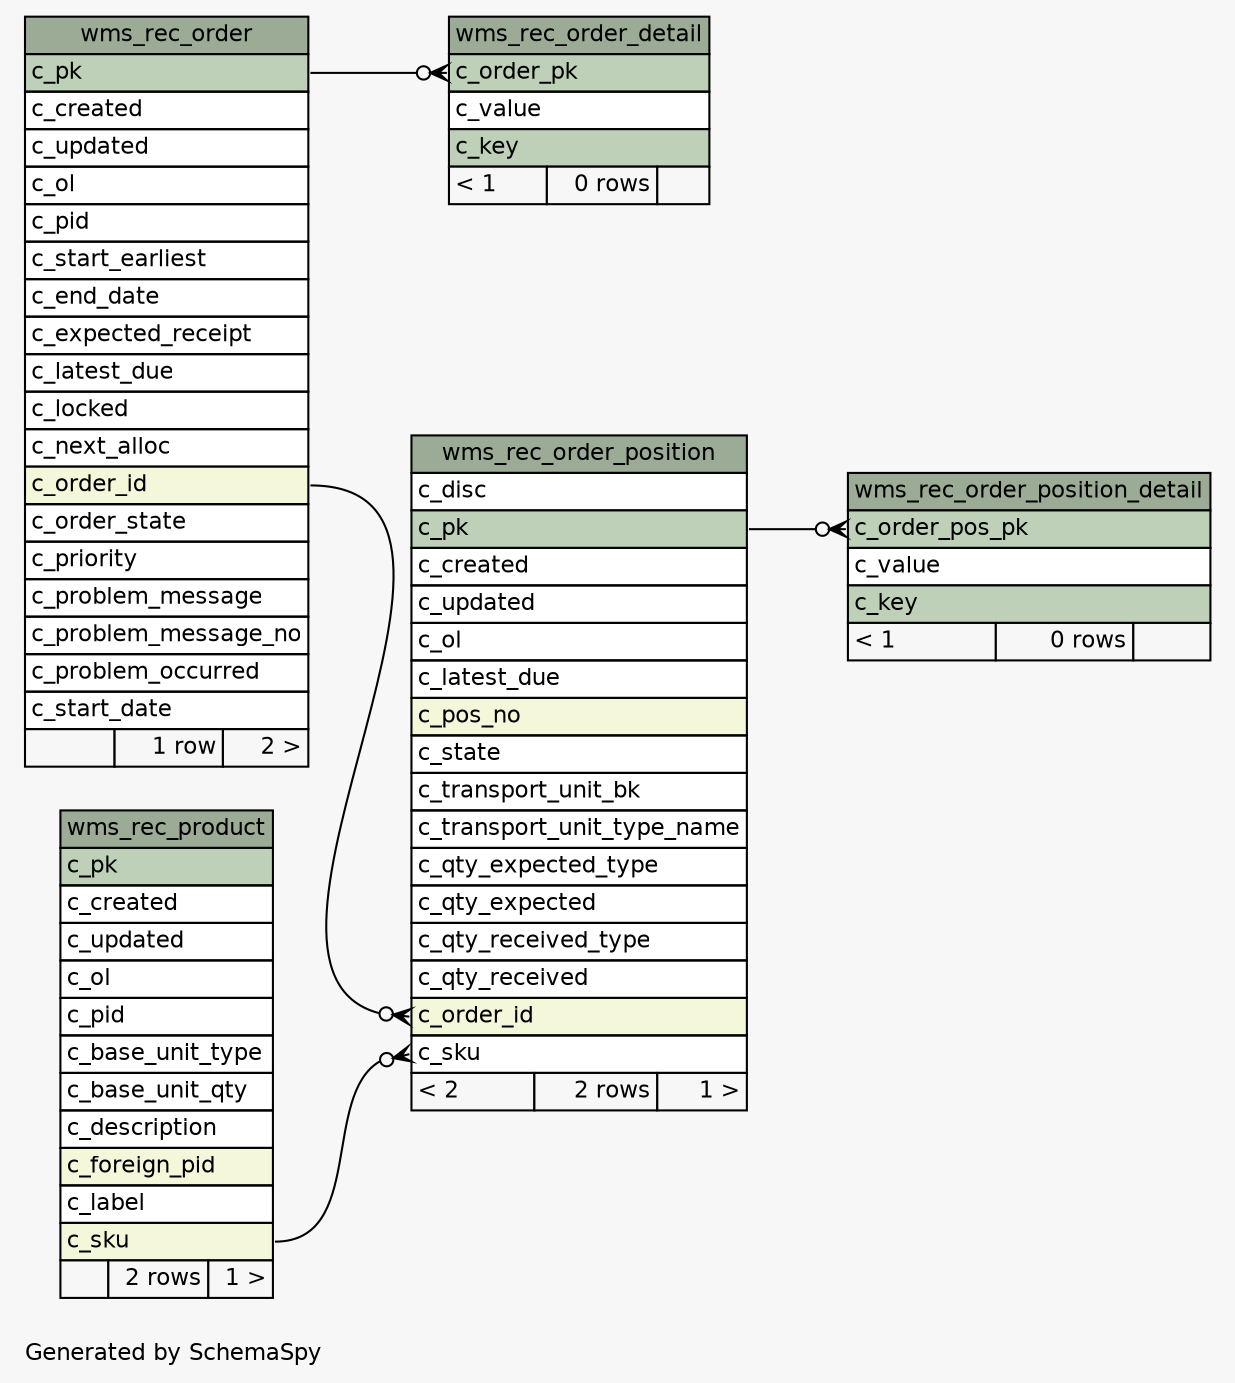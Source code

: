 // dot 2.43.0 on Linux 5.8.0-1041-azure
// SchemaSpy rev Unknown
digraph "largeRelationshipsDiagram" {
  graph [
    rankdir="RL"
    bgcolor="#f7f7f7"
    label="\nGenerated by SchemaSpy"
    labeljust="l"
    nodesep="0.18"
    ranksep="0.46"
    fontname="Helvetica"
    fontsize="11"
  ];
  node [
    fontname="Helvetica"
    fontsize="11"
    shape="plaintext"
  ];
  edge [
    arrowsize="0.8"
  ];
  "wms_rec_order" [
    label=<
    <TABLE BORDER="0" CELLBORDER="1" CELLSPACING="0" BGCOLOR="#ffffff">
      <TR><TD COLSPAN="3" BGCOLOR="#9bab96" ALIGN="CENTER">wms_rec_order</TD></TR>
      <TR><TD PORT="c_pk" COLSPAN="3" BGCOLOR="#bed1b8" ALIGN="LEFT">c_pk</TD></TR>
      <TR><TD PORT="c_created" COLSPAN="3" ALIGN="LEFT">c_created</TD></TR>
      <TR><TD PORT="c_updated" COLSPAN="3" ALIGN="LEFT">c_updated</TD></TR>
      <TR><TD PORT="c_ol" COLSPAN="3" ALIGN="LEFT">c_ol</TD></TR>
      <TR><TD PORT="c_pid" COLSPAN="3" ALIGN="LEFT">c_pid</TD></TR>
      <TR><TD PORT="c_start_earliest" COLSPAN="3" ALIGN="LEFT">c_start_earliest</TD></TR>
      <TR><TD PORT="c_end_date" COLSPAN="3" ALIGN="LEFT">c_end_date</TD></TR>
      <TR><TD PORT="c_expected_receipt" COLSPAN="3" ALIGN="LEFT">c_expected_receipt</TD></TR>
      <TR><TD PORT="c_latest_due" COLSPAN="3" ALIGN="LEFT">c_latest_due</TD></TR>
      <TR><TD PORT="c_locked" COLSPAN="3" ALIGN="LEFT">c_locked</TD></TR>
      <TR><TD PORT="c_next_alloc" COLSPAN="3" ALIGN="LEFT">c_next_alloc</TD></TR>
      <TR><TD PORT="c_order_id" COLSPAN="3" BGCOLOR="#f4f7da" ALIGN="LEFT">c_order_id</TD></TR>
      <TR><TD PORT="c_order_state" COLSPAN="3" ALIGN="LEFT">c_order_state</TD></TR>
      <TR><TD PORT="c_priority" COLSPAN="3" ALIGN="LEFT">c_priority</TD></TR>
      <TR><TD PORT="c_problem_message" COLSPAN="3" ALIGN="LEFT">c_problem_message</TD></TR>
      <TR><TD PORT="c_problem_message_no" COLSPAN="3" ALIGN="LEFT">c_problem_message_no</TD></TR>
      <TR><TD PORT="c_problem_occurred" COLSPAN="3" ALIGN="LEFT">c_problem_occurred</TD></TR>
      <TR><TD PORT="c_start_date" COLSPAN="3" ALIGN="LEFT">c_start_date</TD></TR>
      <TR><TD ALIGN="LEFT" BGCOLOR="#f7f7f7">  </TD><TD ALIGN="RIGHT" BGCOLOR="#f7f7f7">1 row</TD><TD ALIGN="RIGHT" BGCOLOR="#f7f7f7">2 &gt;</TD></TR>
    </TABLE>>
    URL="tables/wms_rec_order.html"
    tooltip="wms_rec_order"
  ];
  "wms_rec_order_detail" [
    label=<
    <TABLE BORDER="0" CELLBORDER="1" CELLSPACING="0" BGCOLOR="#ffffff">
      <TR><TD COLSPAN="3" BGCOLOR="#9bab96" ALIGN="CENTER">wms_rec_order_detail</TD></TR>
      <TR><TD PORT="c_order_pk" COLSPAN="3" BGCOLOR="#bed1b8" ALIGN="LEFT">c_order_pk</TD></TR>
      <TR><TD PORT="c_value" COLSPAN="3" ALIGN="LEFT">c_value</TD></TR>
      <TR><TD PORT="c_key" COLSPAN="3" BGCOLOR="#bed1b8" ALIGN="LEFT">c_key</TD></TR>
      <TR><TD ALIGN="LEFT" BGCOLOR="#f7f7f7">&lt; 1</TD><TD ALIGN="RIGHT" BGCOLOR="#f7f7f7">0 rows</TD><TD ALIGN="RIGHT" BGCOLOR="#f7f7f7">  </TD></TR>
    </TABLE>>
    URL="tables/wms_rec_order_detail.html"
    tooltip="wms_rec_order_detail"
  ];
  "wms_rec_order_position" [
    label=<
    <TABLE BORDER="0" CELLBORDER="1" CELLSPACING="0" BGCOLOR="#ffffff">
      <TR><TD COLSPAN="3" BGCOLOR="#9bab96" ALIGN="CENTER">wms_rec_order_position</TD></TR>
      <TR><TD PORT="c_disc" COLSPAN="3" ALIGN="LEFT">c_disc</TD></TR>
      <TR><TD PORT="c_pk" COLSPAN="3" BGCOLOR="#bed1b8" ALIGN="LEFT">c_pk</TD></TR>
      <TR><TD PORT="c_created" COLSPAN="3" ALIGN="LEFT">c_created</TD></TR>
      <TR><TD PORT="c_updated" COLSPAN="3" ALIGN="LEFT">c_updated</TD></TR>
      <TR><TD PORT="c_ol" COLSPAN="3" ALIGN="LEFT">c_ol</TD></TR>
      <TR><TD PORT="c_latest_due" COLSPAN="3" ALIGN="LEFT">c_latest_due</TD></TR>
      <TR><TD PORT="c_pos_no" COLSPAN="3" BGCOLOR="#f4f7da" ALIGN="LEFT">c_pos_no</TD></TR>
      <TR><TD PORT="c_state" COLSPAN="3" ALIGN="LEFT">c_state</TD></TR>
      <TR><TD PORT="c_transport_unit_bk" COLSPAN="3" ALIGN="LEFT">c_transport_unit_bk</TD></TR>
      <TR><TD PORT="c_transport_unit_type_name" COLSPAN="3" ALIGN="LEFT">c_transport_unit_type_name</TD></TR>
      <TR><TD PORT="c_qty_expected_type" COLSPAN="3" ALIGN="LEFT">c_qty_expected_type</TD></TR>
      <TR><TD PORT="c_qty_expected" COLSPAN="3" ALIGN="LEFT">c_qty_expected</TD></TR>
      <TR><TD PORT="c_qty_received_type" COLSPAN="3" ALIGN="LEFT">c_qty_received_type</TD></TR>
      <TR><TD PORT="c_qty_received" COLSPAN="3" ALIGN="LEFT">c_qty_received</TD></TR>
      <TR><TD PORT="c_order_id" COLSPAN="3" BGCOLOR="#f4f7da" ALIGN="LEFT">c_order_id</TD></TR>
      <TR><TD PORT="c_sku" COLSPAN="3" ALIGN="LEFT">c_sku</TD></TR>
      <TR><TD ALIGN="LEFT" BGCOLOR="#f7f7f7">&lt; 2</TD><TD ALIGN="RIGHT" BGCOLOR="#f7f7f7">2 rows</TD><TD ALIGN="RIGHT" BGCOLOR="#f7f7f7">1 &gt;</TD></TR>
    </TABLE>>
    URL="tables/wms_rec_order_position.html"
    tooltip="wms_rec_order_position"
  ];
  "wms_rec_order_position_detail" [
    label=<
    <TABLE BORDER="0" CELLBORDER="1" CELLSPACING="0" BGCOLOR="#ffffff">
      <TR><TD COLSPAN="3" BGCOLOR="#9bab96" ALIGN="CENTER">wms_rec_order_position_detail</TD></TR>
      <TR><TD PORT="c_order_pos_pk" COLSPAN="3" BGCOLOR="#bed1b8" ALIGN="LEFT">c_order_pos_pk</TD></TR>
      <TR><TD PORT="c_value" COLSPAN="3" ALIGN="LEFT">c_value</TD></TR>
      <TR><TD PORT="c_key" COLSPAN="3" BGCOLOR="#bed1b8" ALIGN="LEFT">c_key</TD></TR>
      <TR><TD ALIGN="LEFT" BGCOLOR="#f7f7f7">&lt; 1</TD><TD ALIGN="RIGHT" BGCOLOR="#f7f7f7">0 rows</TD><TD ALIGN="RIGHT" BGCOLOR="#f7f7f7">  </TD></TR>
    </TABLE>>
    URL="tables/wms_rec_order_position_detail.html"
    tooltip="wms_rec_order_position_detail"
  ];
  "wms_rec_product" [
    label=<
    <TABLE BORDER="0" CELLBORDER="1" CELLSPACING="0" BGCOLOR="#ffffff">
      <TR><TD COLSPAN="3" BGCOLOR="#9bab96" ALIGN="CENTER">wms_rec_product</TD></TR>
      <TR><TD PORT="c_pk" COLSPAN="3" BGCOLOR="#bed1b8" ALIGN="LEFT">c_pk</TD></TR>
      <TR><TD PORT="c_created" COLSPAN="3" ALIGN="LEFT">c_created</TD></TR>
      <TR><TD PORT="c_updated" COLSPAN="3" ALIGN="LEFT">c_updated</TD></TR>
      <TR><TD PORT="c_ol" COLSPAN="3" ALIGN="LEFT">c_ol</TD></TR>
      <TR><TD PORT="c_pid" COLSPAN="3" ALIGN="LEFT">c_pid</TD></TR>
      <TR><TD PORT="c_base_unit_type" COLSPAN="3" ALIGN="LEFT">c_base_unit_type</TD></TR>
      <TR><TD PORT="c_base_unit_qty" COLSPAN="3" ALIGN="LEFT">c_base_unit_qty</TD></TR>
      <TR><TD PORT="c_description" COLSPAN="3" ALIGN="LEFT">c_description</TD></TR>
      <TR><TD PORT="c_foreign_pid" COLSPAN="3" BGCOLOR="#f4f7da" ALIGN="LEFT">c_foreign_pid</TD></TR>
      <TR><TD PORT="c_label" COLSPAN="3" ALIGN="LEFT">c_label</TD></TR>
      <TR><TD PORT="c_sku" COLSPAN="3" BGCOLOR="#f4f7da" ALIGN="LEFT">c_sku</TD></TR>
      <TR><TD ALIGN="LEFT" BGCOLOR="#f7f7f7">  </TD><TD ALIGN="RIGHT" BGCOLOR="#f7f7f7">2 rows</TD><TD ALIGN="RIGHT" BGCOLOR="#f7f7f7">1 &gt;</TD></TR>
    </TABLE>>
    URL="tables/wms_rec_product.html"
    tooltip="wms_rec_product"
  ];
  "wms_rec_order_detail":"c_order_pk":w -> "wms_rec_order":"c_pk":e [arrowhead=none dir=back arrowtail=crowodot];
  "wms_rec_order_position":"c_order_id":w -> "wms_rec_order":"c_order_id":e [arrowhead=none dir=back arrowtail=crowodot];
  "wms_rec_order_position":"c_sku":w -> "wms_rec_product":"c_sku":e [arrowhead=none dir=back arrowtail=crowodot];
  "wms_rec_order_position_detail":"c_order_pos_pk":w -> "wms_rec_order_position":"c_pk":e [arrowhead=none dir=back arrowtail=crowodot];
}
